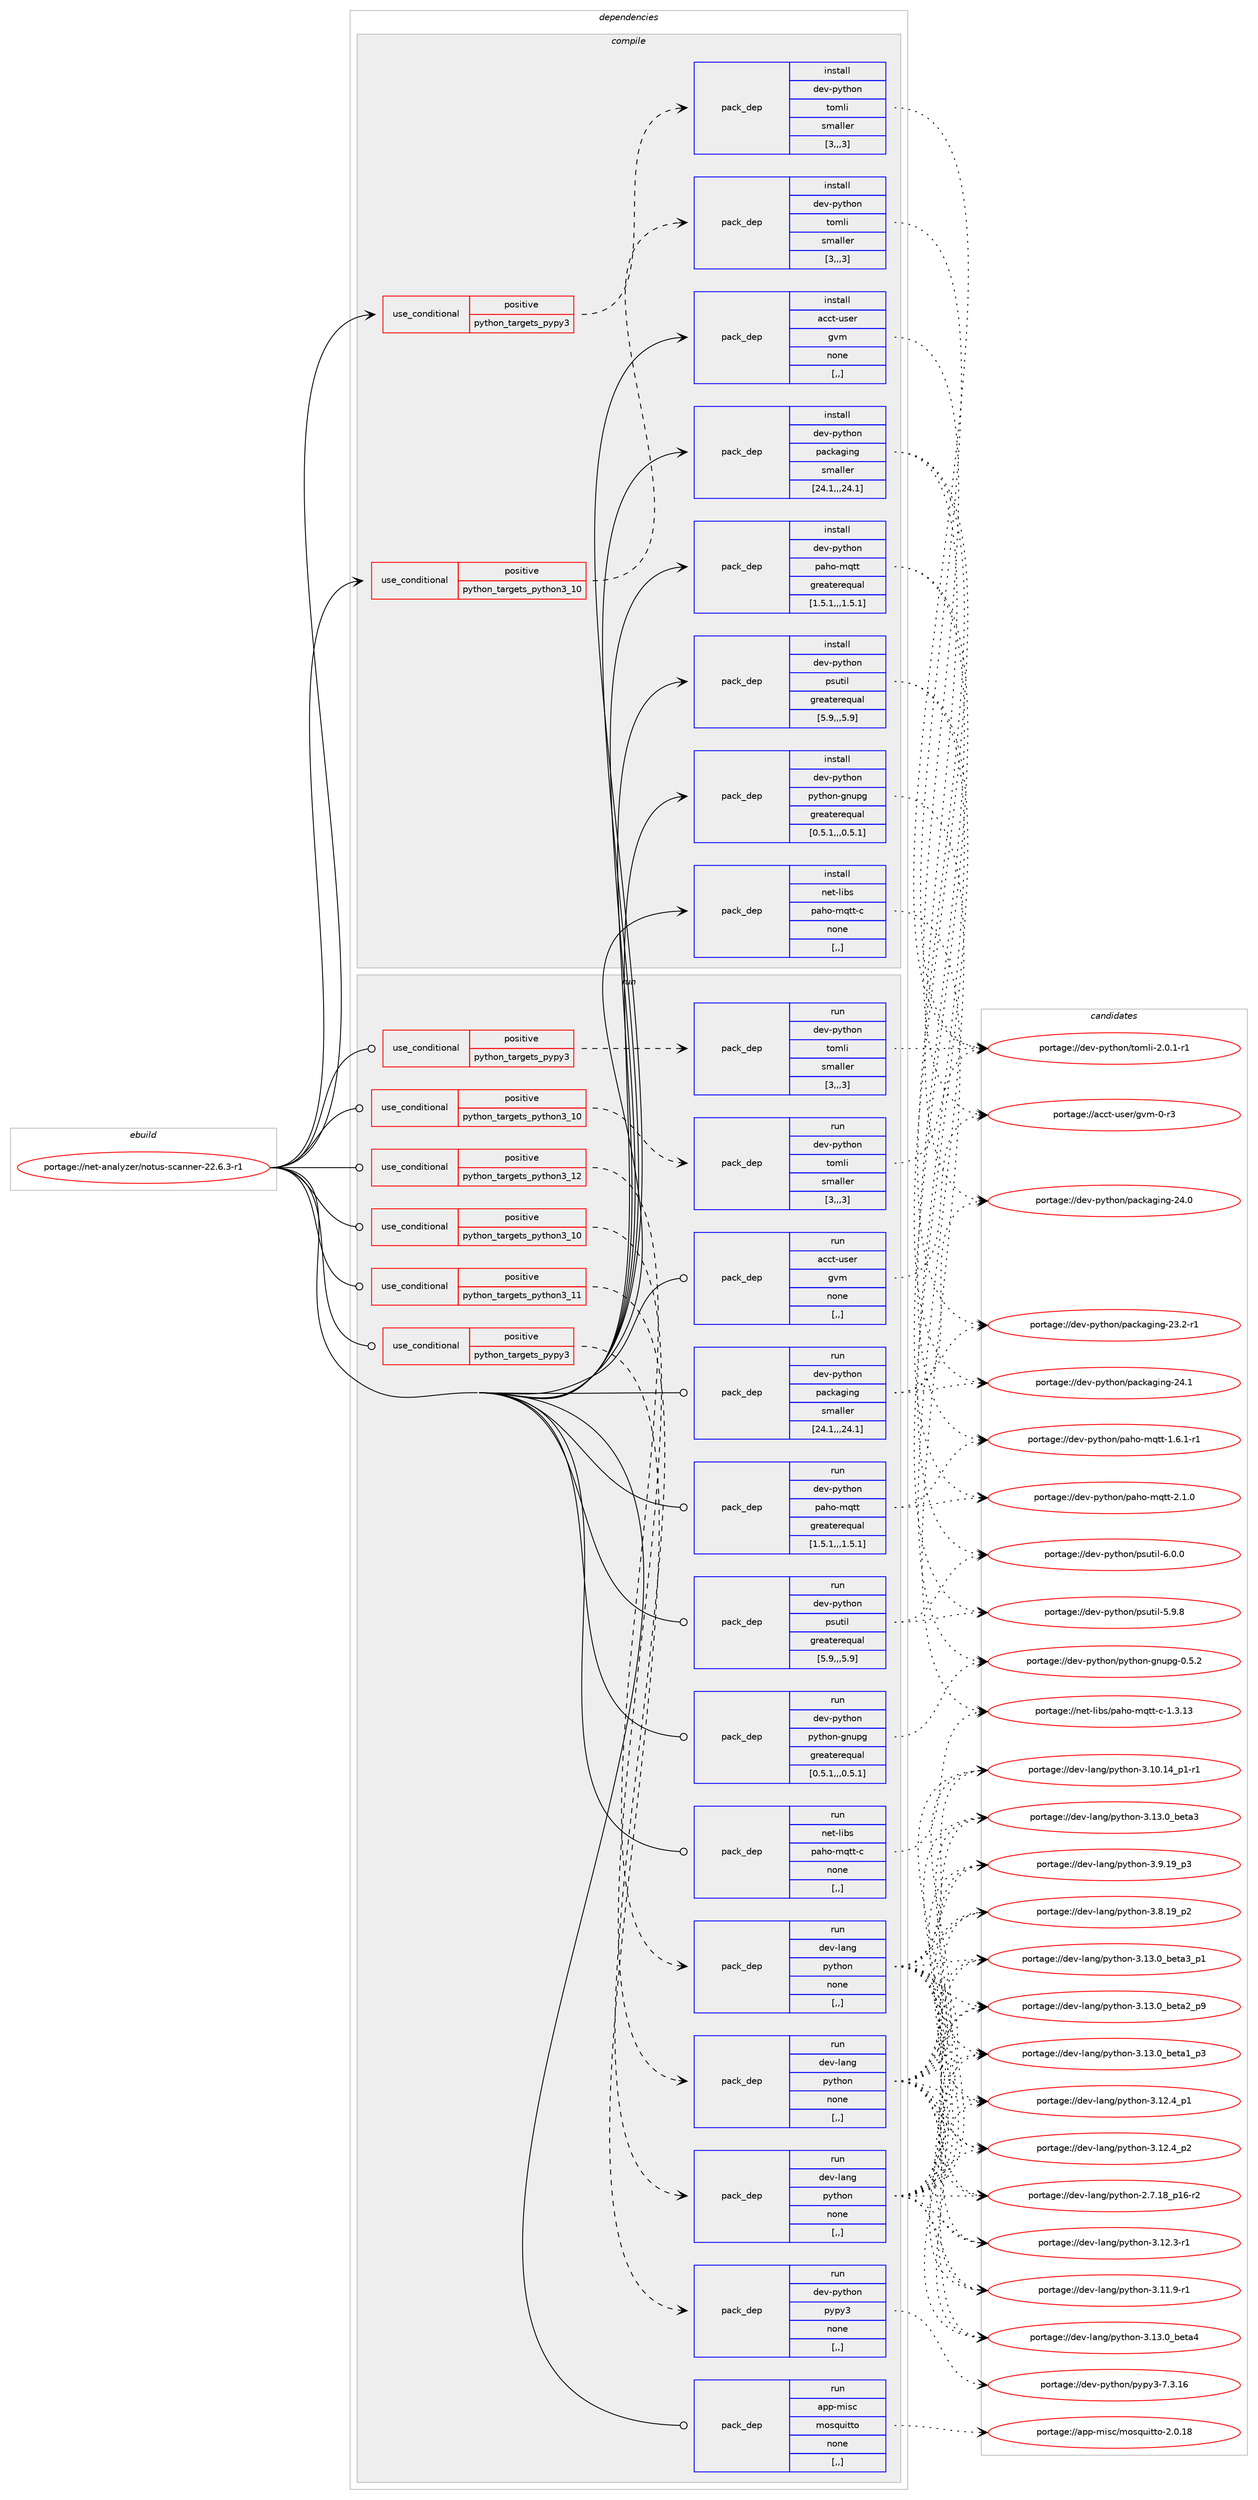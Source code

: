 digraph prolog {

# *************
# Graph options
# *************

newrank=true;
concentrate=true;
compound=true;
graph [rankdir=LR,fontname=Helvetica,fontsize=10,ranksep=1.5];#, ranksep=2.5, nodesep=0.2];
edge  [arrowhead=vee];
node  [fontname=Helvetica,fontsize=10];

# **********
# The ebuild
# **********

subgraph cluster_leftcol {
color=gray;
label=<<i>ebuild</i>>;
id [label="portage://net-analyzer/notus-scanner-22.6.3-r1", color=red, width=4, href="../net-analyzer/notus-scanner-22.6.3-r1.svg"];
}

# ****************
# The dependencies
# ****************

subgraph cluster_midcol {
color=gray;
label=<<i>dependencies</i>>;
subgraph cluster_compile {
fillcolor="#eeeeee";
style=filled;
label=<<i>compile</i>>;
subgraph cond87688 {
dependency340070 [label=<<TABLE BORDER="0" CELLBORDER="1" CELLSPACING="0" CELLPADDING="4"><TR><TD ROWSPAN="3" CELLPADDING="10">use_conditional</TD></TR><TR><TD>positive</TD></TR><TR><TD>python_targets_pypy3</TD></TR></TABLE>>, shape=none, color=red];
subgraph pack249799 {
dependency340071 [label=<<TABLE BORDER="0" CELLBORDER="1" CELLSPACING="0" CELLPADDING="4" WIDTH="220"><TR><TD ROWSPAN="6" CELLPADDING="30">pack_dep</TD></TR><TR><TD WIDTH="110">install</TD></TR><TR><TD>dev-python</TD></TR><TR><TD>tomli</TD></TR><TR><TD>smaller</TD></TR><TR><TD>[3,,,3]</TD></TR></TABLE>>, shape=none, color=blue];
}
dependency340070:e -> dependency340071:w [weight=20,style="dashed",arrowhead="vee"];
}
id:e -> dependency340070:w [weight=20,style="solid",arrowhead="vee"];
subgraph cond87689 {
dependency340072 [label=<<TABLE BORDER="0" CELLBORDER="1" CELLSPACING="0" CELLPADDING="4"><TR><TD ROWSPAN="3" CELLPADDING="10">use_conditional</TD></TR><TR><TD>positive</TD></TR><TR><TD>python_targets_python3_10</TD></TR></TABLE>>, shape=none, color=red];
subgraph pack249800 {
dependency340073 [label=<<TABLE BORDER="0" CELLBORDER="1" CELLSPACING="0" CELLPADDING="4" WIDTH="220"><TR><TD ROWSPAN="6" CELLPADDING="30">pack_dep</TD></TR><TR><TD WIDTH="110">install</TD></TR><TR><TD>dev-python</TD></TR><TR><TD>tomli</TD></TR><TR><TD>smaller</TD></TR><TR><TD>[3,,,3]</TD></TR></TABLE>>, shape=none, color=blue];
}
dependency340072:e -> dependency340073:w [weight=20,style="dashed",arrowhead="vee"];
}
id:e -> dependency340072:w [weight=20,style="solid",arrowhead="vee"];
subgraph pack249801 {
dependency340074 [label=<<TABLE BORDER="0" CELLBORDER="1" CELLSPACING="0" CELLPADDING="4" WIDTH="220"><TR><TD ROWSPAN="6" CELLPADDING="30">pack_dep</TD></TR><TR><TD WIDTH="110">install</TD></TR><TR><TD>acct-user</TD></TR><TR><TD>gvm</TD></TR><TR><TD>none</TD></TR><TR><TD>[,,]</TD></TR></TABLE>>, shape=none, color=blue];
}
id:e -> dependency340074:w [weight=20,style="solid",arrowhead="vee"];
subgraph pack249802 {
dependency340075 [label=<<TABLE BORDER="0" CELLBORDER="1" CELLSPACING="0" CELLPADDING="4" WIDTH="220"><TR><TD ROWSPAN="6" CELLPADDING="30">pack_dep</TD></TR><TR><TD WIDTH="110">install</TD></TR><TR><TD>dev-python</TD></TR><TR><TD>packaging</TD></TR><TR><TD>smaller</TD></TR><TR><TD>[24.1,,,24.1]</TD></TR></TABLE>>, shape=none, color=blue];
}
id:e -> dependency340075:w [weight=20,style="solid",arrowhead="vee"];
subgraph pack249803 {
dependency340076 [label=<<TABLE BORDER="0" CELLBORDER="1" CELLSPACING="0" CELLPADDING="4" WIDTH="220"><TR><TD ROWSPAN="6" CELLPADDING="30">pack_dep</TD></TR><TR><TD WIDTH="110">install</TD></TR><TR><TD>dev-python</TD></TR><TR><TD>paho-mqtt</TD></TR><TR><TD>greaterequal</TD></TR><TR><TD>[1.5.1,,,1.5.1]</TD></TR></TABLE>>, shape=none, color=blue];
}
id:e -> dependency340076:w [weight=20,style="solid",arrowhead="vee"];
subgraph pack249804 {
dependency340077 [label=<<TABLE BORDER="0" CELLBORDER="1" CELLSPACING="0" CELLPADDING="4" WIDTH="220"><TR><TD ROWSPAN="6" CELLPADDING="30">pack_dep</TD></TR><TR><TD WIDTH="110">install</TD></TR><TR><TD>dev-python</TD></TR><TR><TD>psutil</TD></TR><TR><TD>greaterequal</TD></TR><TR><TD>[5.9,,,5.9]</TD></TR></TABLE>>, shape=none, color=blue];
}
id:e -> dependency340077:w [weight=20,style="solid",arrowhead="vee"];
subgraph pack249805 {
dependency340078 [label=<<TABLE BORDER="0" CELLBORDER="1" CELLSPACING="0" CELLPADDING="4" WIDTH="220"><TR><TD ROWSPAN="6" CELLPADDING="30">pack_dep</TD></TR><TR><TD WIDTH="110">install</TD></TR><TR><TD>dev-python</TD></TR><TR><TD>python-gnupg</TD></TR><TR><TD>greaterequal</TD></TR><TR><TD>[0.5.1,,,0.5.1]</TD></TR></TABLE>>, shape=none, color=blue];
}
id:e -> dependency340078:w [weight=20,style="solid",arrowhead="vee"];
subgraph pack249806 {
dependency340079 [label=<<TABLE BORDER="0" CELLBORDER="1" CELLSPACING="0" CELLPADDING="4" WIDTH="220"><TR><TD ROWSPAN="6" CELLPADDING="30">pack_dep</TD></TR><TR><TD WIDTH="110">install</TD></TR><TR><TD>net-libs</TD></TR><TR><TD>paho-mqtt-c</TD></TR><TR><TD>none</TD></TR><TR><TD>[,,]</TD></TR></TABLE>>, shape=none, color=blue];
}
id:e -> dependency340079:w [weight=20,style="solid",arrowhead="vee"];
}
subgraph cluster_compileandrun {
fillcolor="#eeeeee";
style=filled;
label=<<i>compile and run</i>>;
}
subgraph cluster_run {
fillcolor="#eeeeee";
style=filled;
label=<<i>run</i>>;
subgraph cond87690 {
dependency340080 [label=<<TABLE BORDER="0" CELLBORDER="1" CELLSPACING="0" CELLPADDING="4"><TR><TD ROWSPAN="3" CELLPADDING="10">use_conditional</TD></TR><TR><TD>positive</TD></TR><TR><TD>python_targets_pypy3</TD></TR></TABLE>>, shape=none, color=red];
subgraph pack249807 {
dependency340081 [label=<<TABLE BORDER="0" CELLBORDER="1" CELLSPACING="0" CELLPADDING="4" WIDTH="220"><TR><TD ROWSPAN="6" CELLPADDING="30">pack_dep</TD></TR><TR><TD WIDTH="110">run</TD></TR><TR><TD>dev-python</TD></TR><TR><TD>pypy3</TD></TR><TR><TD>none</TD></TR><TR><TD>[,,]</TD></TR></TABLE>>, shape=none, color=blue];
}
dependency340080:e -> dependency340081:w [weight=20,style="dashed",arrowhead="vee"];
}
id:e -> dependency340080:w [weight=20,style="solid",arrowhead="odot"];
subgraph cond87691 {
dependency340082 [label=<<TABLE BORDER="0" CELLBORDER="1" CELLSPACING="0" CELLPADDING="4"><TR><TD ROWSPAN="3" CELLPADDING="10">use_conditional</TD></TR><TR><TD>positive</TD></TR><TR><TD>python_targets_pypy3</TD></TR></TABLE>>, shape=none, color=red];
subgraph pack249808 {
dependency340083 [label=<<TABLE BORDER="0" CELLBORDER="1" CELLSPACING="0" CELLPADDING="4" WIDTH="220"><TR><TD ROWSPAN="6" CELLPADDING="30">pack_dep</TD></TR><TR><TD WIDTH="110">run</TD></TR><TR><TD>dev-python</TD></TR><TR><TD>tomli</TD></TR><TR><TD>smaller</TD></TR><TR><TD>[3,,,3]</TD></TR></TABLE>>, shape=none, color=blue];
}
dependency340082:e -> dependency340083:w [weight=20,style="dashed",arrowhead="vee"];
}
id:e -> dependency340082:w [weight=20,style="solid",arrowhead="odot"];
subgraph cond87692 {
dependency340084 [label=<<TABLE BORDER="0" CELLBORDER="1" CELLSPACING="0" CELLPADDING="4"><TR><TD ROWSPAN="3" CELLPADDING="10">use_conditional</TD></TR><TR><TD>positive</TD></TR><TR><TD>python_targets_python3_10</TD></TR></TABLE>>, shape=none, color=red];
subgraph pack249809 {
dependency340085 [label=<<TABLE BORDER="0" CELLBORDER="1" CELLSPACING="0" CELLPADDING="4" WIDTH="220"><TR><TD ROWSPAN="6" CELLPADDING="30">pack_dep</TD></TR><TR><TD WIDTH="110">run</TD></TR><TR><TD>dev-lang</TD></TR><TR><TD>python</TD></TR><TR><TD>none</TD></TR><TR><TD>[,,]</TD></TR></TABLE>>, shape=none, color=blue];
}
dependency340084:e -> dependency340085:w [weight=20,style="dashed",arrowhead="vee"];
}
id:e -> dependency340084:w [weight=20,style="solid",arrowhead="odot"];
subgraph cond87693 {
dependency340086 [label=<<TABLE BORDER="0" CELLBORDER="1" CELLSPACING="0" CELLPADDING="4"><TR><TD ROWSPAN="3" CELLPADDING="10">use_conditional</TD></TR><TR><TD>positive</TD></TR><TR><TD>python_targets_python3_10</TD></TR></TABLE>>, shape=none, color=red];
subgraph pack249810 {
dependency340087 [label=<<TABLE BORDER="0" CELLBORDER="1" CELLSPACING="0" CELLPADDING="4" WIDTH="220"><TR><TD ROWSPAN="6" CELLPADDING="30">pack_dep</TD></TR><TR><TD WIDTH="110">run</TD></TR><TR><TD>dev-python</TD></TR><TR><TD>tomli</TD></TR><TR><TD>smaller</TD></TR><TR><TD>[3,,,3]</TD></TR></TABLE>>, shape=none, color=blue];
}
dependency340086:e -> dependency340087:w [weight=20,style="dashed",arrowhead="vee"];
}
id:e -> dependency340086:w [weight=20,style="solid",arrowhead="odot"];
subgraph cond87694 {
dependency340088 [label=<<TABLE BORDER="0" CELLBORDER="1" CELLSPACING="0" CELLPADDING="4"><TR><TD ROWSPAN="3" CELLPADDING="10">use_conditional</TD></TR><TR><TD>positive</TD></TR><TR><TD>python_targets_python3_11</TD></TR></TABLE>>, shape=none, color=red];
subgraph pack249811 {
dependency340089 [label=<<TABLE BORDER="0" CELLBORDER="1" CELLSPACING="0" CELLPADDING="4" WIDTH="220"><TR><TD ROWSPAN="6" CELLPADDING="30">pack_dep</TD></TR><TR><TD WIDTH="110">run</TD></TR><TR><TD>dev-lang</TD></TR><TR><TD>python</TD></TR><TR><TD>none</TD></TR><TR><TD>[,,]</TD></TR></TABLE>>, shape=none, color=blue];
}
dependency340088:e -> dependency340089:w [weight=20,style="dashed",arrowhead="vee"];
}
id:e -> dependency340088:w [weight=20,style="solid",arrowhead="odot"];
subgraph cond87695 {
dependency340090 [label=<<TABLE BORDER="0" CELLBORDER="1" CELLSPACING="0" CELLPADDING="4"><TR><TD ROWSPAN="3" CELLPADDING="10">use_conditional</TD></TR><TR><TD>positive</TD></TR><TR><TD>python_targets_python3_12</TD></TR></TABLE>>, shape=none, color=red];
subgraph pack249812 {
dependency340091 [label=<<TABLE BORDER="0" CELLBORDER="1" CELLSPACING="0" CELLPADDING="4" WIDTH="220"><TR><TD ROWSPAN="6" CELLPADDING="30">pack_dep</TD></TR><TR><TD WIDTH="110">run</TD></TR><TR><TD>dev-lang</TD></TR><TR><TD>python</TD></TR><TR><TD>none</TD></TR><TR><TD>[,,]</TD></TR></TABLE>>, shape=none, color=blue];
}
dependency340090:e -> dependency340091:w [weight=20,style="dashed",arrowhead="vee"];
}
id:e -> dependency340090:w [weight=20,style="solid",arrowhead="odot"];
subgraph pack249813 {
dependency340092 [label=<<TABLE BORDER="0" CELLBORDER="1" CELLSPACING="0" CELLPADDING="4" WIDTH="220"><TR><TD ROWSPAN="6" CELLPADDING="30">pack_dep</TD></TR><TR><TD WIDTH="110">run</TD></TR><TR><TD>acct-user</TD></TR><TR><TD>gvm</TD></TR><TR><TD>none</TD></TR><TR><TD>[,,]</TD></TR></TABLE>>, shape=none, color=blue];
}
id:e -> dependency340092:w [weight=20,style="solid",arrowhead="odot"];
subgraph pack249814 {
dependency340093 [label=<<TABLE BORDER="0" CELLBORDER="1" CELLSPACING="0" CELLPADDING="4" WIDTH="220"><TR><TD ROWSPAN="6" CELLPADDING="30">pack_dep</TD></TR><TR><TD WIDTH="110">run</TD></TR><TR><TD>app-misc</TD></TR><TR><TD>mosquitto</TD></TR><TR><TD>none</TD></TR><TR><TD>[,,]</TD></TR></TABLE>>, shape=none, color=blue];
}
id:e -> dependency340093:w [weight=20,style="solid",arrowhead="odot"];
subgraph pack249815 {
dependency340094 [label=<<TABLE BORDER="0" CELLBORDER="1" CELLSPACING="0" CELLPADDING="4" WIDTH="220"><TR><TD ROWSPAN="6" CELLPADDING="30">pack_dep</TD></TR><TR><TD WIDTH="110">run</TD></TR><TR><TD>dev-python</TD></TR><TR><TD>packaging</TD></TR><TR><TD>smaller</TD></TR><TR><TD>[24.1,,,24.1]</TD></TR></TABLE>>, shape=none, color=blue];
}
id:e -> dependency340094:w [weight=20,style="solid",arrowhead="odot"];
subgraph pack249816 {
dependency340095 [label=<<TABLE BORDER="0" CELLBORDER="1" CELLSPACING="0" CELLPADDING="4" WIDTH="220"><TR><TD ROWSPAN="6" CELLPADDING="30">pack_dep</TD></TR><TR><TD WIDTH="110">run</TD></TR><TR><TD>dev-python</TD></TR><TR><TD>paho-mqtt</TD></TR><TR><TD>greaterequal</TD></TR><TR><TD>[1.5.1,,,1.5.1]</TD></TR></TABLE>>, shape=none, color=blue];
}
id:e -> dependency340095:w [weight=20,style="solid",arrowhead="odot"];
subgraph pack249817 {
dependency340096 [label=<<TABLE BORDER="0" CELLBORDER="1" CELLSPACING="0" CELLPADDING="4" WIDTH="220"><TR><TD ROWSPAN="6" CELLPADDING="30">pack_dep</TD></TR><TR><TD WIDTH="110">run</TD></TR><TR><TD>dev-python</TD></TR><TR><TD>psutil</TD></TR><TR><TD>greaterequal</TD></TR><TR><TD>[5.9,,,5.9]</TD></TR></TABLE>>, shape=none, color=blue];
}
id:e -> dependency340096:w [weight=20,style="solid",arrowhead="odot"];
subgraph pack249818 {
dependency340097 [label=<<TABLE BORDER="0" CELLBORDER="1" CELLSPACING="0" CELLPADDING="4" WIDTH="220"><TR><TD ROWSPAN="6" CELLPADDING="30">pack_dep</TD></TR><TR><TD WIDTH="110">run</TD></TR><TR><TD>dev-python</TD></TR><TR><TD>python-gnupg</TD></TR><TR><TD>greaterequal</TD></TR><TR><TD>[0.5.1,,,0.5.1]</TD></TR></TABLE>>, shape=none, color=blue];
}
id:e -> dependency340097:w [weight=20,style="solid",arrowhead="odot"];
subgraph pack249819 {
dependency340098 [label=<<TABLE BORDER="0" CELLBORDER="1" CELLSPACING="0" CELLPADDING="4" WIDTH="220"><TR><TD ROWSPAN="6" CELLPADDING="30">pack_dep</TD></TR><TR><TD WIDTH="110">run</TD></TR><TR><TD>net-libs</TD></TR><TR><TD>paho-mqtt-c</TD></TR><TR><TD>none</TD></TR><TR><TD>[,,]</TD></TR></TABLE>>, shape=none, color=blue];
}
id:e -> dependency340098:w [weight=20,style="solid",arrowhead="odot"];
}
}

# **************
# The candidates
# **************

subgraph cluster_choices {
rank=same;
color=gray;
label=<<i>candidates</i>>;

subgraph choice249799 {
color=black;
nodesep=1;
choice10010111845112121116104111110471161111091081054550464846494511449 [label="portage://dev-python/tomli-2.0.1-r1", color=red, width=4,href="../dev-python/tomli-2.0.1-r1.svg"];
dependency340071:e -> choice10010111845112121116104111110471161111091081054550464846494511449:w [style=dotted,weight="100"];
}
subgraph choice249800 {
color=black;
nodesep=1;
choice10010111845112121116104111110471161111091081054550464846494511449 [label="portage://dev-python/tomli-2.0.1-r1", color=red, width=4,href="../dev-python/tomli-2.0.1-r1.svg"];
dependency340073:e -> choice10010111845112121116104111110471161111091081054550464846494511449:w [style=dotted,weight="100"];
}
subgraph choice249801 {
color=black;
nodesep=1;
choice979999116451171151011144710311810945484511451 [label="portage://acct-user/gvm-0-r3", color=red, width=4,href="../acct-user/gvm-0-r3.svg"];
dependency340074:e -> choice979999116451171151011144710311810945484511451:w [style=dotted,weight="100"];
}
subgraph choice249802 {
color=black;
nodesep=1;
choice10010111845112121116104111110471129799107971031051101034550524649 [label="portage://dev-python/packaging-24.1", color=red, width=4,href="../dev-python/packaging-24.1.svg"];
choice10010111845112121116104111110471129799107971031051101034550524648 [label="portage://dev-python/packaging-24.0", color=red, width=4,href="../dev-python/packaging-24.0.svg"];
choice100101118451121211161041111104711297991079710310511010345505146504511449 [label="portage://dev-python/packaging-23.2-r1", color=red, width=4,href="../dev-python/packaging-23.2-r1.svg"];
dependency340075:e -> choice10010111845112121116104111110471129799107971031051101034550524649:w [style=dotted,weight="100"];
dependency340075:e -> choice10010111845112121116104111110471129799107971031051101034550524648:w [style=dotted,weight="100"];
dependency340075:e -> choice100101118451121211161041111104711297991079710310511010345505146504511449:w [style=dotted,weight="100"];
}
subgraph choice249803 {
color=black;
nodesep=1;
choice10010111845112121116104111110471129710411145109113116116455046494648 [label="portage://dev-python/paho-mqtt-2.1.0", color=red, width=4,href="../dev-python/paho-mqtt-2.1.0.svg"];
choice100101118451121211161041111104711297104111451091131161164549465446494511449 [label="portage://dev-python/paho-mqtt-1.6.1-r1", color=red, width=4,href="../dev-python/paho-mqtt-1.6.1-r1.svg"];
dependency340076:e -> choice10010111845112121116104111110471129710411145109113116116455046494648:w [style=dotted,weight="100"];
dependency340076:e -> choice100101118451121211161041111104711297104111451091131161164549465446494511449:w [style=dotted,weight="100"];
}
subgraph choice249804 {
color=black;
nodesep=1;
choice1001011184511212111610411111047112115117116105108455446484648 [label="portage://dev-python/psutil-6.0.0", color=red, width=4,href="../dev-python/psutil-6.0.0.svg"];
choice1001011184511212111610411111047112115117116105108455346574656 [label="portage://dev-python/psutil-5.9.8", color=red, width=4,href="../dev-python/psutil-5.9.8.svg"];
dependency340077:e -> choice1001011184511212111610411111047112115117116105108455446484648:w [style=dotted,weight="100"];
dependency340077:e -> choice1001011184511212111610411111047112115117116105108455346574656:w [style=dotted,weight="100"];
}
subgraph choice249805 {
color=black;
nodesep=1;
choice100101118451121211161041111104711212111610411111045103110117112103454846534650 [label="portage://dev-python/python-gnupg-0.5.2", color=red, width=4,href="../dev-python/python-gnupg-0.5.2.svg"];
dependency340078:e -> choice100101118451121211161041111104711212111610411111045103110117112103454846534650:w [style=dotted,weight="100"];
}
subgraph choice249806 {
color=black;
nodesep=1;
choice1101011164510810598115471129710411145109113116116459945494651464951 [label="portage://net-libs/paho-mqtt-c-1.3.13", color=red, width=4,href="../net-libs/paho-mqtt-c-1.3.13.svg"];
dependency340079:e -> choice1101011164510810598115471129710411145109113116116459945494651464951:w [style=dotted,weight="100"];
}
subgraph choice249807 {
color=black;
nodesep=1;
choice10010111845112121116104111110471121211121215145554651464954 [label="portage://dev-python/pypy3-7.3.16", color=red, width=4,href="../dev-python/pypy3-7.3.16.svg"];
dependency340081:e -> choice10010111845112121116104111110471121211121215145554651464954:w [style=dotted,weight="100"];
}
subgraph choice249808 {
color=black;
nodesep=1;
choice10010111845112121116104111110471161111091081054550464846494511449 [label="portage://dev-python/tomli-2.0.1-r1", color=red, width=4,href="../dev-python/tomli-2.0.1-r1.svg"];
dependency340083:e -> choice10010111845112121116104111110471161111091081054550464846494511449:w [style=dotted,weight="100"];
}
subgraph choice249809 {
color=black;
nodesep=1;
choice1001011184510897110103471121211161041111104551464951464895981011169752 [label="portage://dev-lang/python-3.13.0_beta4", color=red, width=4,href="../dev-lang/python-3.13.0_beta4.svg"];
choice10010111845108971101034711212111610411111045514649514648959810111697519511249 [label="portage://dev-lang/python-3.13.0_beta3_p1", color=red, width=4,href="../dev-lang/python-3.13.0_beta3_p1.svg"];
choice1001011184510897110103471121211161041111104551464951464895981011169751 [label="portage://dev-lang/python-3.13.0_beta3", color=red, width=4,href="../dev-lang/python-3.13.0_beta3.svg"];
choice10010111845108971101034711212111610411111045514649514648959810111697509511257 [label="portage://dev-lang/python-3.13.0_beta2_p9", color=red, width=4,href="../dev-lang/python-3.13.0_beta2_p9.svg"];
choice10010111845108971101034711212111610411111045514649514648959810111697499511251 [label="portage://dev-lang/python-3.13.0_beta1_p3", color=red, width=4,href="../dev-lang/python-3.13.0_beta1_p3.svg"];
choice100101118451089711010347112121116104111110455146495046529511250 [label="portage://dev-lang/python-3.12.4_p2", color=red, width=4,href="../dev-lang/python-3.12.4_p2.svg"];
choice100101118451089711010347112121116104111110455146495046529511249 [label="portage://dev-lang/python-3.12.4_p1", color=red, width=4,href="../dev-lang/python-3.12.4_p1.svg"];
choice100101118451089711010347112121116104111110455146495046514511449 [label="portage://dev-lang/python-3.12.3-r1", color=red, width=4,href="../dev-lang/python-3.12.3-r1.svg"];
choice100101118451089711010347112121116104111110455146494946574511449 [label="portage://dev-lang/python-3.11.9-r1", color=red, width=4,href="../dev-lang/python-3.11.9-r1.svg"];
choice100101118451089711010347112121116104111110455146494846495295112494511449 [label="portage://dev-lang/python-3.10.14_p1-r1", color=red, width=4,href="../dev-lang/python-3.10.14_p1-r1.svg"];
choice100101118451089711010347112121116104111110455146574649579511251 [label="portage://dev-lang/python-3.9.19_p3", color=red, width=4,href="../dev-lang/python-3.9.19_p3.svg"];
choice100101118451089711010347112121116104111110455146564649579511250 [label="portage://dev-lang/python-3.8.19_p2", color=red, width=4,href="../dev-lang/python-3.8.19_p2.svg"];
choice100101118451089711010347112121116104111110455046554649569511249544511450 [label="portage://dev-lang/python-2.7.18_p16-r2", color=red, width=4,href="../dev-lang/python-2.7.18_p16-r2.svg"];
dependency340085:e -> choice1001011184510897110103471121211161041111104551464951464895981011169752:w [style=dotted,weight="100"];
dependency340085:e -> choice10010111845108971101034711212111610411111045514649514648959810111697519511249:w [style=dotted,weight="100"];
dependency340085:e -> choice1001011184510897110103471121211161041111104551464951464895981011169751:w [style=dotted,weight="100"];
dependency340085:e -> choice10010111845108971101034711212111610411111045514649514648959810111697509511257:w [style=dotted,weight="100"];
dependency340085:e -> choice10010111845108971101034711212111610411111045514649514648959810111697499511251:w [style=dotted,weight="100"];
dependency340085:e -> choice100101118451089711010347112121116104111110455146495046529511250:w [style=dotted,weight="100"];
dependency340085:e -> choice100101118451089711010347112121116104111110455146495046529511249:w [style=dotted,weight="100"];
dependency340085:e -> choice100101118451089711010347112121116104111110455146495046514511449:w [style=dotted,weight="100"];
dependency340085:e -> choice100101118451089711010347112121116104111110455146494946574511449:w [style=dotted,weight="100"];
dependency340085:e -> choice100101118451089711010347112121116104111110455146494846495295112494511449:w [style=dotted,weight="100"];
dependency340085:e -> choice100101118451089711010347112121116104111110455146574649579511251:w [style=dotted,weight="100"];
dependency340085:e -> choice100101118451089711010347112121116104111110455146564649579511250:w [style=dotted,weight="100"];
dependency340085:e -> choice100101118451089711010347112121116104111110455046554649569511249544511450:w [style=dotted,weight="100"];
}
subgraph choice249810 {
color=black;
nodesep=1;
choice10010111845112121116104111110471161111091081054550464846494511449 [label="portage://dev-python/tomli-2.0.1-r1", color=red, width=4,href="../dev-python/tomli-2.0.1-r1.svg"];
dependency340087:e -> choice10010111845112121116104111110471161111091081054550464846494511449:w [style=dotted,weight="100"];
}
subgraph choice249811 {
color=black;
nodesep=1;
choice1001011184510897110103471121211161041111104551464951464895981011169752 [label="portage://dev-lang/python-3.13.0_beta4", color=red, width=4,href="../dev-lang/python-3.13.0_beta4.svg"];
choice10010111845108971101034711212111610411111045514649514648959810111697519511249 [label="portage://dev-lang/python-3.13.0_beta3_p1", color=red, width=4,href="../dev-lang/python-3.13.0_beta3_p1.svg"];
choice1001011184510897110103471121211161041111104551464951464895981011169751 [label="portage://dev-lang/python-3.13.0_beta3", color=red, width=4,href="../dev-lang/python-3.13.0_beta3.svg"];
choice10010111845108971101034711212111610411111045514649514648959810111697509511257 [label="portage://dev-lang/python-3.13.0_beta2_p9", color=red, width=4,href="../dev-lang/python-3.13.0_beta2_p9.svg"];
choice10010111845108971101034711212111610411111045514649514648959810111697499511251 [label="portage://dev-lang/python-3.13.0_beta1_p3", color=red, width=4,href="../dev-lang/python-3.13.0_beta1_p3.svg"];
choice100101118451089711010347112121116104111110455146495046529511250 [label="portage://dev-lang/python-3.12.4_p2", color=red, width=4,href="../dev-lang/python-3.12.4_p2.svg"];
choice100101118451089711010347112121116104111110455146495046529511249 [label="portage://dev-lang/python-3.12.4_p1", color=red, width=4,href="../dev-lang/python-3.12.4_p1.svg"];
choice100101118451089711010347112121116104111110455146495046514511449 [label="portage://dev-lang/python-3.12.3-r1", color=red, width=4,href="../dev-lang/python-3.12.3-r1.svg"];
choice100101118451089711010347112121116104111110455146494946574511449 [label="portage://dev-lang/python-3.11.9-r1", color=red, width=4,href="../dev-lang/python-3.11.9-r1.svg"];
choice100101118451089711010347112121116104111110455146494846495295112494511449 [label="portage://dev-lang/python-3.10.14_p1-r1", color=red, width=4,href="../dev-lang/python-3.10.14_p1-r1.svg"];
choice100101118451089711010347112121116104111110455146574649579511251 [label="portage://dev-lang/python-3.9.19_p3", color=red, width=4,href="../dev-lang/python-3.9.19_p3.svg"];
choice100101118451089711010347112121116104111110455146564649579511250 [label="portage://dev-lang/python-3.8.19_p2", color=red, width=4,href="../dev-lang/python-3.8.19_p2.svg"];
choice100101118451089711010347112121116104111110455046554649569511249544511450 [label="portage://dev-lang/python-2.7.18_p16-r2", color=red, width=4,href="../dev-lang/python-2.7.18_p16-r2.svg"];
dependency340089:e -> choice1001011184510897110103471121211161041111104551464951464895981011169752:w [style=dotted,weight="100"];
dependency340089:e -> choice10010111845108971101034711212111610411111045514649514648959810111697519511249:w [style=dotted,weight="100"];
dependency340089:e -> choice1001011184510897110103471121211161041111104551464951464895981011169751:w [style=dotted,weight="100"];
dependency340089:e -> choice10010111845108971101034711212111610411111045514649514648959810111697509511257:w [style=dotted,weight="100"];
dependency340089:e -> choice10010111845108971101034711212111610411111045514649514648959810111697499511251:w [style=dotted,weight="100"];
dependency340089:e -> choice100101118451089711010347112121116104111110455146495046529511250:w [style=dotted,weight="100"];
dependency340089:e -> choice100101118451089711010347112121116104111110455146495046529511249:w [style=dotted,weight="100"];
dependency340089:e -> choice100101118451089711010347112121116104111110455146495046514511449:w [style=dotted,weight="100"];
dependency340089:e -> choice100101118451089711010347112121116104111110455146494946574511449:w [style=dotted,weight="100"];
dependency340089:e -> choice100101118451089711010347112121116104111110455146494846495295112494511449:w [style=dotted,weight="100"];
dependency340089:e -> choice100101118451089711010347112121116104111110455146574649579511251:w [style=dotted,weight="100"];
dependency340089:e -> choice100101118451089711010347112121116104111110455146564649579511250:w [style=dotted,weight="100"];
dependency340089:e -> choice100101118451089711010347112121116104111110455046554649569511249544511450:w [style=dotted,weight="100"];
}
subgraph choice249812 {
color=black;
nodesep=1;
choice1001011184510897110103471121211161041111104551464951464895981011169752 [label="portage://dev-lang/python-3.13.0_beta4", color=red, width=4,href="../dev-lang/python-3.13.0_beta4.svg"];
choice10010111845108971101034711212111610411111045514649514648959810111697519511249 [label="portage://dev-lang/python-3.13.0_beta3_p1", color=red, width=4,href="../dev-lang/python-3.13.0_beta3_p1.svg"];
choice1001011184510897110103471121211161041111104551464951464895981011169751 [label="portage://dev-lang/python-3.13.0_beta3", color=red, width=4,href="../dev-lang/python-3.13.0_beta3.svg"];
choice10010111845108971101034711212111610411111045514649514648959810111697509511257 [label="portage://dev-lang/python-3.13.0_beta2_p9", color=red, width=4,href="../dev-lang/python-3.13.0_beta2_p9.svg"];
choice10010111845108971101034711212111610411111045514649514648959810111697499511251 [label="portage://dev-lang/python-3.13.0_beta1_p3", color=red, width=4,href="../dev-lang/python-3.13.0_beta1_p3.svg"];
choice100101118451089711010347112121116104111110455146495046529511250 [label="portage://dev-lang/python-3.12.4_p2", color=red, width=4,href="../dev-lang/python-3.12.4_p2.svg"];
choice100101118451089711010347112121116104111110455146495046529511249 [label="portage://dev-lang/python-3.12.4_p1", color=red, width=4,href="../dev-lang/python-3.12.4_p1.svg"];
choice100101118451089711010347112121116104111110455146495046514511449 [label="portage://dev-lang/python-3.12.3-r1", color=red, width=4,href="../dev-lang/python-3.12.3-r1.svg"];
choice100101118451089711010347112121116104111110455146494946574511449 [label="portage://dev-lang/python-3.11.9-r1", color=red, width=4,href="../dev-lang/python-3.11.9-r1.svg"];
choice100101118451089711010347112121116104111110455146494846495295112494511449 [label="portage://dev-lang/python-3.10.14_p1-r1", color=red, width=4,href="../dev-lang/python-3.10.14_p1-r1.svg"];
choice100101118451089711010347112121116104111110455146574649579511251 [label="portage://dev-lang/python-3.9.19_p3", color=red, width=4,href="../dev-lang/python-3.9.19_p3.svg"];
choice100101118451089711010347112121116104111110455146564649579511250 [label="portage://dev-lang/python-3.8.19_p2", color=red, width=4,href="../dev-lang/python-3.8.19_p2.svg"];
choice100101118451089711010347112121116104111110455046554649569511249544511450 [label="portage://dev-lang/python-2.7.18_p16-r2", color=red, width=4,href="../dev-lang/python-2.7.18_p16-r2.svg"];
dependency340091:e -> choice1001011184510897110103471121211161041111104551464951464895981011169752:w [style=dotted,weight="100"];
dependency340091:e -> choice10010111845108971101034711212111610411111045514649514648959810111697519511249:w [style=dotted,weight="100"];
dependency340091:e -> choice1001011184510897110103471121211161041111104551464951464895981011169751:w [style=dotted,weight="100"];
dependency340091:e -> choice10010111845108971101034711212111610411111045514649514648959810111697509511257:w [style=dotted,weight="100"];
dependency340091:e -> choice10010111845108971101034711212111610411111045514649514648959810111697499511251:w [style=dotted,weight="100"];
dependency340091:e -> choice100101118451089711010347112121116104111110455146495046529511250:w [style=dotted,weight="100"];
dependency340091:e -> choice100101118451089711010347112121116104111110455146495046529511249:w [style=dotted,weight="100"];
dependency340091:e -> choice100101118451089711010347112121116104111110455146495046514511449:w [style=dotted,weight="100"];
dependency340091:e -> choice100101118451089711010347112121116104111110455146494946574511449:w [style=dotted,weight="100"];
dependency340091:e -> choice100101118451089711010347112121116104111110455146494846495295112494511449:w [style=dotted,weight="100"];
dependency340091:e -> choice100101118451089711010347112121116104111110455146574649579511251:w [style=dotted,weight="100"];
dependency340091:e -> choice100101118451089711010347112121116104111110455146564649579511250:w [style=dotted,weight="100"];
dependency340091:e -> choice100101118451089711010347112121116104111110455046554649569511249544511450:w [style=dotted,weight="100"];
}
subgraph choice249813 {
color=black;
nodesep=1;
choice979999116451171151011144710311810945484511451 [label="portage://acct-user/gvm-0-r3", color=red, width=4,href="../acct-user/gvm-0-r3.svg"];
dependency340092:e -> choice979999116451171151011144710311810945484511451:w [style=dotted,weight="100"];
}
subgraph choice249814 {
color=black;
nodesep=1;
choice9711211245109105115994710911111511311710511611611145504648464956 [label="portage://app-misc/mosquitto-2.0.18", color=red, width=4,href="../app-misc/mosquitto-2.0.18.svg"];
dependency340093:e -> choice9711211245109105115994710911111511311710511611611145504648464956:w [style=dotted,weight="100"];
}
subgraph choice249815 {
color=black;
nodesep=1;
choice10010111845112121116104111110471129799107971031051101034550524649 [label="portage://dev-python/packaging-24.1", color=red, width=4,href="../dev-python/packaging-24.1.svg"];
choice10010111845112121116104111110471129799107971031051101034550524648 [label="portage://dev-python/packaging-24.0", color=red, width=4,href="../dev-python/packaging-24.0.svg"];
choice100101118451121211161041111104711297991079710310511010345505146504511449 [label="portage://dev-python/packaging-23.2-r1", color=red, width=4,href="../dev-python/packaging-23.2-r1.svg"];
dependency340094:e -> choice10010111845112121116104111110471129799107971031051101034550524649:w [style=dotted,weight="100"];
dependency340094:e -> choice10010111845112121116104111110471129799107971031051101034550524648:w [style=dotted,weight="100"];
dependency340094:e -> choice100101118451121211161041111104711297991079710310511010345505146504511449:w [style=dotted,weight="100"];
}
subgraph choice249816 {
color=black;
nodesep=1;
choice10010111845112121116104111110471129710411145109113116116455046494648 [label="portage://dev-python/paho-mqtt-2.1.0", color=red, width=4,href="../dev-python/paho-mqtt-2.1.0.svg"];
choice100101118451121211161041111104711297104111451091131161164549465446494511449 [label="portage://dev-python/paho-mqtt-1.6.1-r1", color=red, width=4,href="../dev-python/paho-mqtt-1.6.1-r1.svg"];
dependency340095:e -> choice10010111845112121116104111110471129710411145109113116116455046494648:w [style=dotted,weight="100"];
dependency340095:e -> choice100101118451121211161041111104711297104111451091131161164549465446494511449:w [style=dotted,weight="100"];
}
subgraph choice249817 {
color=black;
nodesep=1;
choice1001011184511212111610411111047112115117116105108455446484648 [label="portage://dev-python/psutil-6.0.0", color=red, width=4,href="../dev-python/psutil-6.0.0.svg"];
choice1001011184511212111610411111047112115117116105108455346574656 [label="portage://dev-python/psutil-5.9.8", color=red, width=4,href="../dev-python/psutil-5.9.8.svg"];
dependency340096:e -> choice1001011184511212111610411111047112115117116105108455446484648:w [style=dotted,weight="100"];
dependency340096:e -> choice1001011184511212111610411111047112115117116105108455346574656:w [style=dotted,weight="100"];
}
subgraph choice249818 {
color=black;
nodesep=1;
choice100101118451121211161041111104711212111610411111045103110117112103454846534650 [label="portage://dev-python/python-gnupg-0.5.2", color=red, width=4,href="../dev-python/python-gnupg-0.5.2.svg"];
dependency340097:e -> choice100101118451121211161041111104711212111610411111045103110117112103454846534650:w [style=dotted,weight="100"];
}
subgraph choice249819 {
color=black;
nodesep=1;
choice1101011164510810598115471129710411145109113116116459945494651464951 [label="portage://net-libs/paho-mqtt-c-1.3.13", color=red, width=4,href="../net-libs/paho-mqtt-c-1.3.13.svg"];
dependency340098:e -> choice1101011164510810598115471129710411145109113116116459945494651464951:w [style=dotted,weight="100"];
}
}

}
